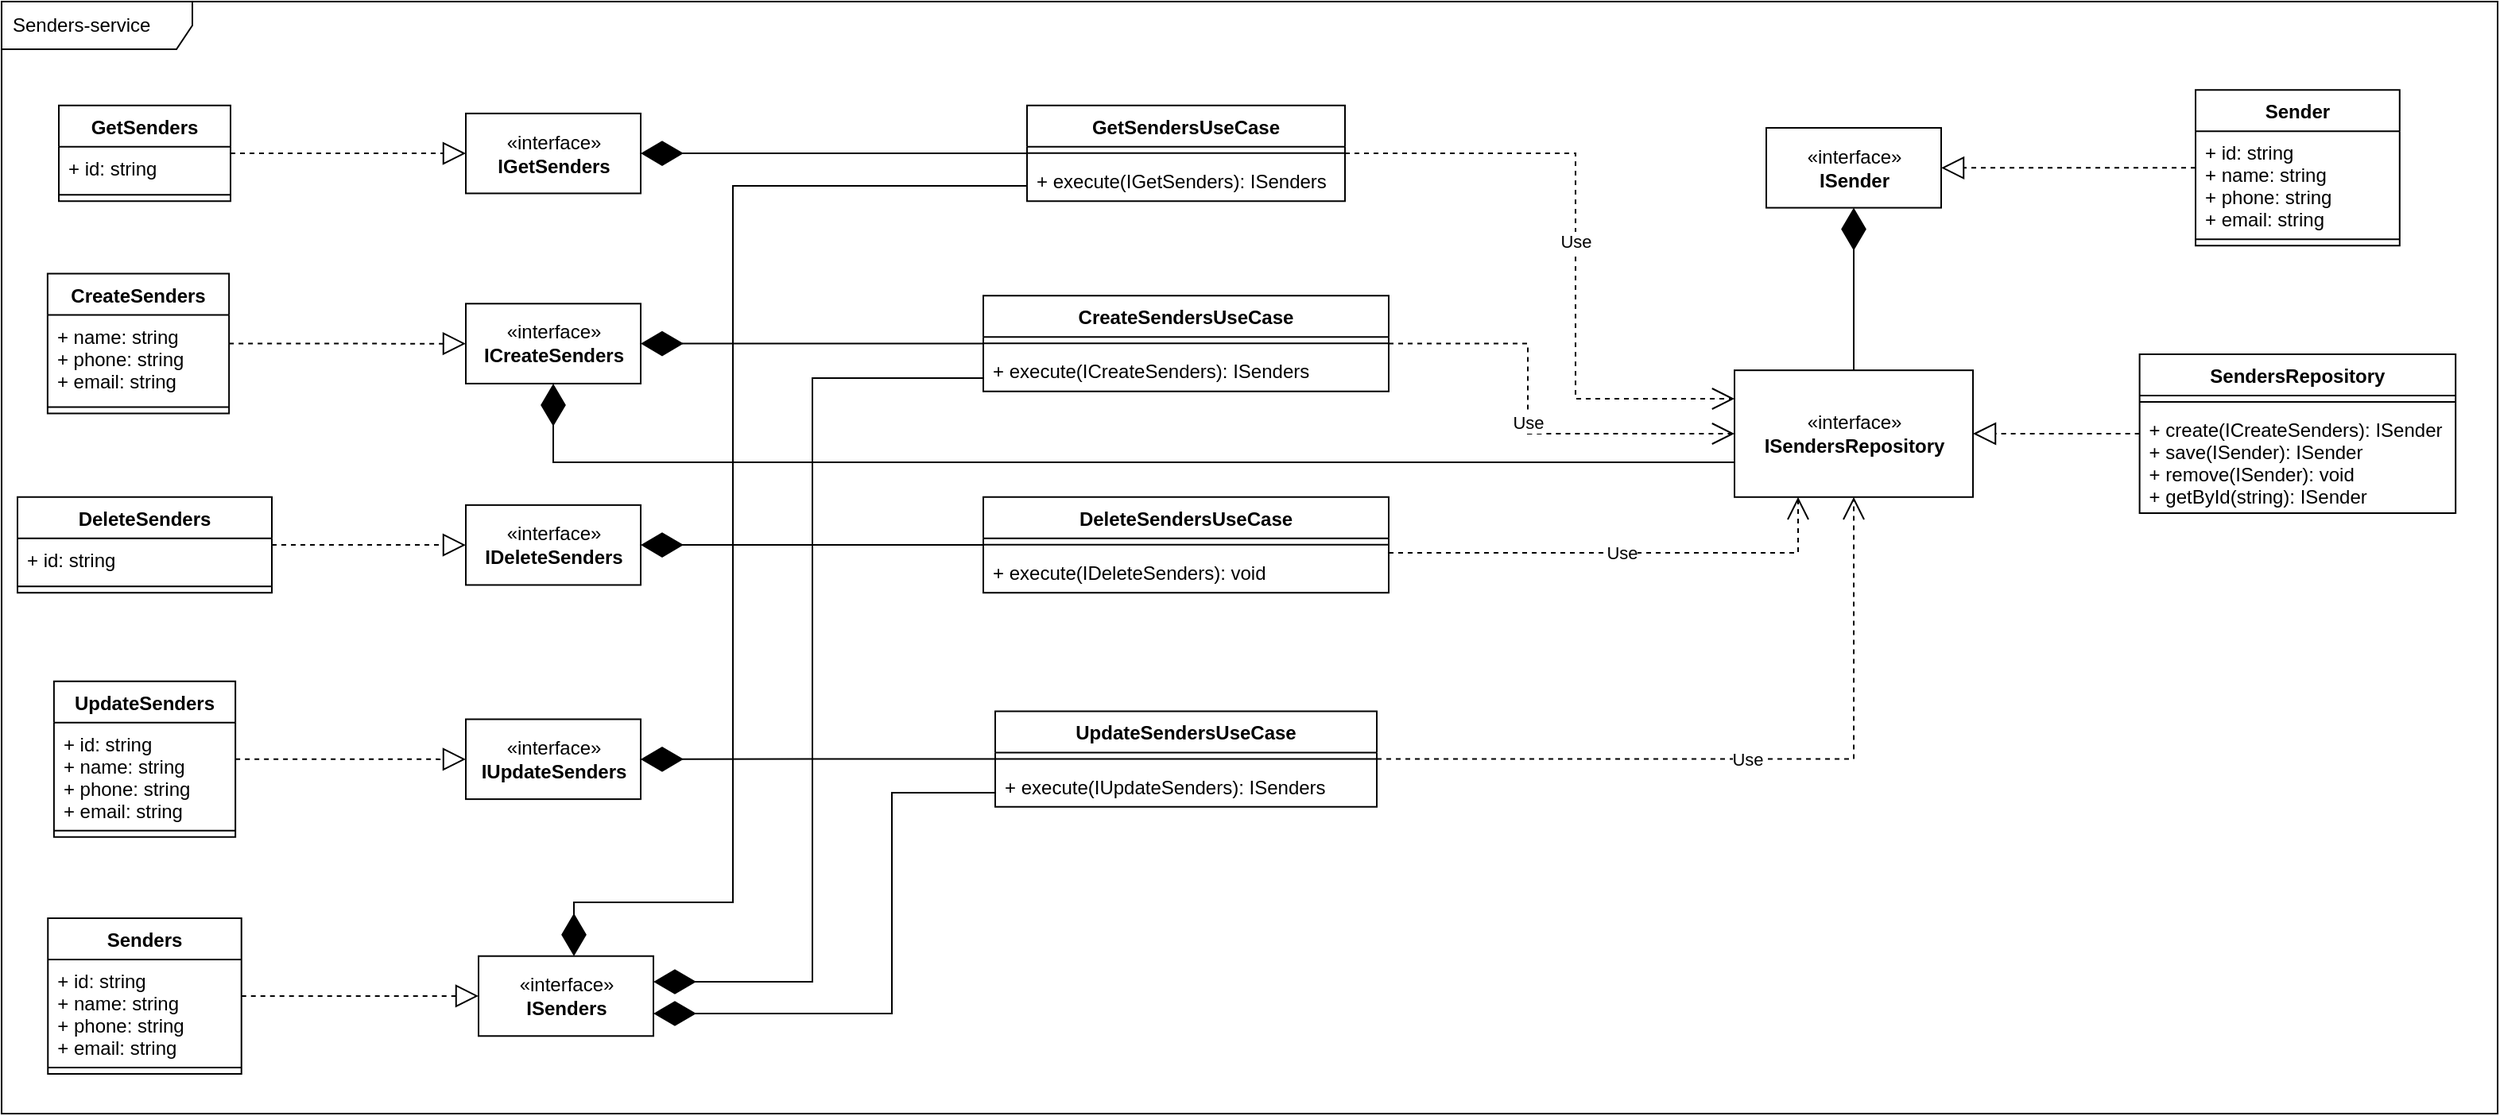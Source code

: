 <mxfile version="20.2.8" type="device"><diagram id="eLEELIiUkbKg7cV4aut8" name="Página-1"><mxGraphModel dx="8940" dy="6825" grid="1" gridSize="10" guides="1" tooltips="1" connect="1" arrows="1" fold="1" page="1" pageScale="1" pageWidth="827" pageHeight="1169" math="0" shadow="0"><root><mxCell id="0"/><mxCell id="1" parent="0"/><mxCell id="lJIRZ4InfusxZ4mQPKjS-1" value="Senders-service" style="shape=umlFrame;whiteSpace=wrap;html=1;width=120;height=30;boundedLbl=1;verticalAlign=middle;align=left;spacingLeft=5;" parent="1" vertex="1"><mxGeometry x="-6550" y="-5660" width="1570" height="700" as="geometry"/></mxCell><mxCell id="lJIRZ4InfusxZ4mQPKjS-2" value="«interface»&lt;br&gt;&lt;b&gt;IGetSenders&lt;br&gt;&lt;/b&gt;" style="html=1;" parent="1" vertex="1"><mxGeometry x="-6258" y="-5589.575" width="110" height="50.307" as="geometry"/></mxCell><mxCell id="lJIRZ4InfusxZ4mQPKjS-3" value="«interface»&lt;br&gt;&lt;b&gt;ICreateSenders&lt;br&gt;&lt;/b&gt;" style="html=1;" parent="1" vertex="1"><mxGeometry x="-6258" y="-5469.845" width="110" height="50.307" as="geometry"/></mxCell><mxCell id="lJIRZ4InfusxZ4mQPKjS-4" value="«interface»&lt;br&gt;&lt;b&gt;IDeleteSenders&lt;br&gt;&lt;/b&gt;" style="html=1;" parent="1" vertex="1"><mxGeometry x="-6258" y="-5343.071" width="110" height="50.307" as="geometry"/></mxCell><mxCell id="lJIRZ4InfusxZ4mQPKjS-5" value="«interface»&lt;br&gt;&lt;b&gt;IUpdateSenders&lt;/b&gt;" style="html=1;" parent="1" vertex="1"><mxGeometry x="-6258" y="-5208.248" width="110" height="50.307" as="geometry"/></mxCell><mxCell id="lJIRZ4InfusxZ4mQPKjS-9" value="GetSendersUseCase" style="swimlane;fontStyle=1;align=center;verticalAlign=top;childLayout=stackLayout;horizontal=1;startSize=26;horizontalStack=0;resizeParent=1;resizeParentMax=0;resizeLast=0;collapsible=1;marginBottom=0;" parent="1" vertex="1"><mxGeometry x="-5905" y="-5594.606" width="200" height="60.209" as="geometry"/></mxCell><mxCell id="lJIRZ4InfusxZ4mQPKjS-10" value="" style="line;strokeWidth=1;fillColor=none;align=left;verticalAlign=middle;spacingTop=-1;spacingLeft=3;spacingRight=3;rotatable=0;labelPosition=right;points=[];portConstraint=eastwest;" parent="lJIRZ4InfusxZ4mQPKjS-9" vertex="1"><mxGeometry y="26" width="200" height="8.049" as="geometry"/></mxCell><mxCell id="lJIRZ4InfusxZ4mQPKjS-11" value="+ execute(IGetSenders): ISenders" style="text;strokeColor=none;fillColor=none;align=left;verticalAlign=top;spacingLeft=4;spacingRight=4;overflow=hidden;rotatable=0;points=[[0,0.5],[1,0.5]];portConstraint=eastwest;" parent="lJIRZ4InfusxZ4mQPKjS-9" vertex="1"><mxGeometry y="34.049" width="200" height="26.16" as="geometry"/></mxCell><mxCell id="lJIRZ4InfusxZ4mQPKjS-12" value="" style="endArrow=diamondThin;endFill=1;endSize=24;html=1;rounded=0;edgeStyle=orthogonalEdgeStyle;" parent="1" source="lJIRZ4InfusxZ4mQPKjS-9" target="lJIRZ4InfusxZ4mQPKjS-2" edge="1"><mxGeometry width="160" relative="1" as="geometry"><mxPoint x="-6114" y="-5519.146" as="sourcePoint"/><mxPoint x="-5954" y="-5519.146" as="targetPoint"/></mxGeometry></mxCell><mxCell id="lJIRZ4InfusxZ4mQPKjS-13" value="GetSenders" style="swimlane;fontStyle=1;align=center;verticalAlign=top;childLayout=stackLayout;horizontal=1;startSize=26;horizontalStack=0;resizeParent=1;resizeParentMax=0;resizeLast=0;collapsible=1;marginBottom=0;" parent="1" vertex="1"><mxGeometry x="-6514" y="-5594.606" width="108" height="60.209" as="geometry"/></mxCell><mxCell id="lJIRZ4InfusxZ4mQPKjS-14" value="+ id: string" style="text;strokeColor=none;fillColor=none;align=left;verticalAlign=top;spacingLeft=4;spacingRight=4;overflow=hidden;rotatable=0;points=[[0,0.5],[1,0.5]];portConstraint=eastwest;" parent="lJIRZ4InfusxZ4mQPKjS-13" vertex="1"><mxGeometry y="26" width="108" height="26.16" as="geometry"/></mxCell><mxCell id="lJIRZ4InfusxZ4mQPKjS-15" value="" style="line;strokeWidth=1;fillColor=none;align=left;verticalAlign=middle;spacingTop=-1;spacingLeft=3;spacingRight=3;rotatable=0;labelPosition=right;points=[];portConstraint=eastwest;" parent="lJIRZ4InfusxZ4mQPKjS-13" vertex="1"><mxGeometry y="52.16" width="108" height="8.049" as="geometry"/></mxCell><mxCell id="lJIRZ4InfusxZ4mQPKjS-16" value="" style="endArrow=block;dashed=1;endFill=0;endSize=12;html=1;rounded=0;edgeStyle=orthogonalEdgeStyle;" parent="1" source="lJIRZ4InfusxZ4mQPKjS-13" target="lJIRZ4InfusxZ4mQPKjS-2" edge="1"><mxGeometry width="160" relative="1" as="geometry"><mxPoint x="-6414" y="-5509.084" as="sourcePoint"/><mxPoint x="-6254" y="-5509.084" as="targetPoint"/></mxGeometry></mxCell><mxCell id="lJIRZ4InfusxZ4mQPKjS-17" value="CreateSendersUseCase" style="swimlane;fontStyle=1;align=center;verticalAlign=top;childLayout=stackLayout;horizontal=1;startSize=26;horizontalStack=0;resizeParent=1;resizeParentMax=0;resizeLast=0;collapsible=1;marginBottom=0;" parent="1" vertex="1"><mxGeometry x="-5932.5" y="-5474.875" width="255" height="60.209" as="geometry"/></mxCell><mxCell id="lJIRZ4InfusxZ4mQPKjS-18" value="" style="line;strokeWidth=1;fillColor=none;align=left;verticalAlign=middle;spacingTop=-1;spacingLeft=3;spacingRight=3;rotatable=0;labelPosition=right;points=[];portConstraint=eastwest;" parent="lJIRZ4InfusxZ4mQPKjS-17" vertex="1"><mxGeometry y="26" width="255" height="8.049" as="geometry"/></mxCell><mxCell id="lJIRZ4InfusxZ4mQPKjS-19" value="+ execute(ICreateSenders): ISenders" style="text;strokeColor=none;fillColor=none;align=left;verticalAlign=top;spacingLeft=4;spacingRight=4;overflow=hidden;rotatable=0;points=[[0,0.5],[1,0.5]];portConstraint=eastwest;" parent="lJIRZ4InfusxZ4mQPKjS-17" vertex="1"><mxGeometry y="34.049" width="255" height="26.16" as="geometry"/></mxCell><mxCell id="lJIRZ4InfusxZ4mQPKjS-20" value="" style="endArrow=diamondThin;endFill=1;endSize=24;html=1;rounded=0;edgeStyle=elbowEdgeStyle;" parent="1" source="lJIRZ4InfusxZ4mQPKjS-17" target="lJIRZ4InfusxZ4mQPKjS-3" edge="1"><mxGeometry width="160" relative="1" as="geometry"><mxPoint x="-6134" y="-5418.532" as="sourcePoint"/><mxPoint x="-5974" y="-5418.532" as="targetPoint"/></mxGeometry></mxCell><mxCell id="lJIRZ4InfusxZ4mQPKjS-21" value="" style="endArrow=block;dashed=1;endFill=0;endSize=12;html=1;rounded=0;edgeStyle=orthogonalEdgeStyle;" parent="1" source="lJIRZ4InfusxZ4mQPKjS-50" target="lJIRZ4InfusxZ4mQPKjS-3" edge="1"><mxGeometry width="160" relative="1" as="geometry"><mxPoint x="-6400" y="-5444.833" as="sourcePoint"/><mxPoint x="-6224" y="-5438.654" as="targetPoint"/></mxGeometry></mxCell><mxCell id="lJIRZ4InfusxZ4mQPKjS-22" value="DeleteSenders" style="swimlane;fontStyle=1;align=center;verticalAlign=top;childLayout=stackLayout;horizontal=1;startSize=26;horizontalStack=0;resizeParent=1;resizeParentMax=0;resizeLast=0;collapsible=1;marginBottom=0;" parent="1" vertex="1"><mxGeometry x="-6540" y="-5348.102" width="160" height="60.209" as="geometry"/></mxCell><mxCell id="lJIRZ4InfusxZ4mQPKjS-23" value="+ id: string" style="text;strokeColor=none;fillColor=none;align=left;verticalAlign=top;spacingLeft=4;spacingRight=4;overflow=hidden;rotatable=0;points=[[0,0.5],[1,0.5]];portConstraint=eastwest;" parent="lJIRZ4InfusxZ4mQPKjS-22" vertex="1"><mxGeometry y="26" width="160" height="26.16" as="geometry"/></mxCell><mxCell id="lJIRZ4InfusxZ4mQPKjS-24" value="" style="line;strokeWidth=1;fillColor=none;align=left;verticalAlign=middle;spacingTop=-1;spacingLeft=3;spacingRight=3;rotatable=0;labelPosition=right;points=[];portConstraint=eastwest;" parent="lJIRZ4InfusxZ4mQPKjS-22" vertex="1"><mxGeometry y="52.16" width="160" height="8.049" as="geometry"/></mxCell><mxCell id="lJIRZ4InfusxZ4mQPKjS-25" value="" style="endArrow=block;dashed=1;endFill=0;endSize=12;html=1;rounded=0;" parent="1" source="lJIRZ4InfusxZ4mQPKjS-22" target="lJIRZ4InfusxZ4mQPKjS-4" edge="1"><mxGeometry width="160" relative="1" as="geometry"><mxPoint x="-6424" y="-5217.304" as="sourcePoint"/><mxPoint x="-6264" y="-5217.304" as="targetPoint"/></mxGeometry></mxCell><mxCell id="lJIRZ4InfusxZ4mQPKjS-26" value="DeleteSendersUseCase" style="swimlane;fontStyle=1;align=center;verticalAlign=top;childLayout=stackLayout;horizontal=1;startSize=26;horizontalStack=0;resizeParent=1;resizeParentMax=0;resizeLast=0;collapsible=1;marginBottom=0;" parent="1" vertex="1"><mxGeometry x="-5932.5" y="-5348.102" width="255" height="60.209" as="geometry"/></mxCell><mxCell id="lJIRZ4InfusxZ4mQPKjS-27" value="" style="line;strokeWidth=1;fillColor=none;align=left;verticalAlign=middle;spacingTop=-1;spacingLeft=3;spacingRight=3;rotatable=0;labelPosition=right;points=[];portConstraint=eastwest;" parent="lJIRZ4InfusxZ4mQPKjS-26" vertex="1"><mxGeometry y="26" width="255" height="8.049" as="geometry"/></mxCell><mxCell id="lJIRZ4InfusxZ4mQPKjS-28" value="+ execute(IDeleteSenders): void" style="text;strokeColor=none;fillColor=none;align=left;verticalAlign=top;spacingLeft=4;spacingRight=4;overflow=hidden;rotatable=0;points=[[0,0.5],[1,0.5]];portConstraint=eastwest;" parent="lJIRZ4InfusxZ4mQPKjS-26" vertex="1"><mxGeometry y="34.049" width="255" height="26.16" as="geometry"/></mxCell><mxCell id="lJIRZ4InfusxZ4mQPKjS-29" value="" style="endArrow=diamondThin;endFill=1;endSize=24;html=1;rounded=0;edgeStyle=orthogonalEdgeStyle;" parent="1" source="lJIRZ4InfusxZ4mQPKjS-26" target="lJIRZ4InfusxZ4mQPKjS-4" edge="1"><mxGeometry width="160" relative="1" as="geometry"><mxPoint x="-6164" y="-5227.365" as="sourcePoint"/><mxPoint x="-6004" y="-5227.365" as="targetPoint"/></mxGeometry></mxCell><mxCell id="lJIRZ4InfusxZ4mQPKjS-30" value="" style="endArrow=block;dashed=1;endFill=0;endSize=12;html=1;rounded=0;edgeStyle=orthogonalEdgeStyle;" parent="1" source="lJIRZ4InfusxZ4mQPKjS-53" target="lJIRZ4InfusxZ4mQPKjS-5" edge="1"><mxGeometry width="160" relative="1" as="geometry"><mxPoint x="-6400" y="-5183.167" as="sourcePoint"/><mxPoint x="-6234" y="-5197.181" as="targetPoint"/></mxGeometry></mxCell><mxCell id="lJIRZ4InfusxZ4mQPKjS-31" value="UpdateSendersUseCase" style="swimlane;fontStyle=1;align=center;verticalAlign=top;childLayout=stackLayout;horizontal=1;startSize=26;horizontalStack=0;resizeParent=1;resizeParentMax=0;resizeLast=0;collapsible=1;marginBottom=0;" parent="1" vertex="1"><mxGeometry x="-5925" y="-5213.279" width="240" height="60.209" as="geometry"/></mxCell><mxCell id="lJIRZ4InfusxZ4mQPKjS-32" value="" style="line;strokeWidth=1;fillColor=none;align=left;verticalAlign=middle;spacingTop=-1;spacingLeft=3;spacingRight=3;rotatable=0;labelPosition=right;points=[];portConstraint=eastwest;" parent="lJIRZ4InfusxZ4mQPKjS-31" vertex="1"><mxGeometry y="26" width="240" height="8.049" as="geometry"/></mxCell><mxCell id="lJIRZ4InfusxZ4mQPKjS-33" value="+ execute(IUpdateSenders): ISenders" style="text;strokeColor=none;fillColor=none;align=left;verticalAlign=top;spacingLeft=4;spacingRight=4;overflow=hidden;rotatable=0;points=[[0,0.5],[1,0.5]];portConstraint=eastwest;" parent="lJIRZ4InfusxZ4mQPKjS-31" vertex="1"><mxGeometry y="34.049" width="240" height="26.16" as="geometry"/></mxCell><mxCell id="lJIRZ4InfusxZ4mQPKjS-34" value="" style="endArrow=diamondThin;endFill=1;endSize=24;html=1;rounded=0;edgeStyle=orthogonalEdgeStyle;" parent="1" source="lJIRZ4InfusxZ4mQPKjS-31" target="lJIRZ4InfusxZ4mQPKjS-5" edge="1"><mxGeometry width="160" relative="1" as="geometry"><mxPoint x="-6074" y="-5106.628" as="sourcePoint"/><mxPoint x="-5914" y="-5106.628" as="targetPoint"/></mxGeometry></mxCell><mxCell id="lJIRZ4InfusxZ4mQPKjS-35" value="«interface»&lt;br&gt;&lt;b&gt;ISenders&lt;/b&gt;" style="html=1;" parent="1" vertex="1"><mxGeometry x="-6250" y="-5059.153" width="110" height="50.307" as="geometry"/></mxCell><mxCell id="lJIRZ4InfusxZ4mQPKjS-37" value="" style="endArrow=diamondThin;endFill=1;endSize=24;html=1;rounded=0;edgeStyle=orthogonalEdgeStyle;" parent="1" source="lJIRZ4InfusxZ4mQPKjS-9" target="lJIRZ4InfusxZ4mQPKjS-35" edge="1"><mxGeometry width="160" relative="1" as="geometry"><mxPoint x="-5860" y="-4819.878" as="sourcePoint"/><mxPoint x="-5700" y="-4819.878" as="targetPoint"/><Array as="points"><mxPoint x="-6090" y="-5544"/><mxPoint x="-6090" y="-5093"/><mxPoint x="-6190" y="-5093"/></Array></mxGeometry></mxCell><mxCell id="lJIRZ4InfusxZ4mQPKjS-38" value="" style="endArrow=diamondThin;endFill=1;endSize=24;html=1;rounded=0;edgeStyle=orthogonalEdgeStyle;" parent="1" source="lJIRZ4InfusxZ4mQPKjS-17" target="lJIRZ4InfusxZ4mQPKjS-35" edge="1"><mxGeometry width="160" relative="1" as="geometry"><mxPoint x="-6090" y="-4829.939" as="sourcePoint"/><mxPoint x="-5930" y="-4829.939" as="targetPoint"/><Array as="points"><mxPoint x="-6040" y="-5423"/><mxPoint x="-6040" y="-5043"/></Array></mxGeometry></mxCell><mxCell id="lJIRZ4InfusxZ4mQPKjS-39" value="" style="endArrow=diamondThin;endFill=1;endSize=24;html=1;rounded=0;edgeStyle=orthogonalEdgeStyle;" parent="1" source="lJIRZ4InfusxZ4mQPKjS-31" target="lJIRZ4InfusxZ4mQPKjS-35" edge="1"><mxGeometry width="160" relative="1" as="geometry"><mxPoint x="-5970" y="-4860.124" as="sourcePoint"/><mxPoint x="-5810" y="-4860.124" as="targetPoint"/><Array as="points"><mxPoint x="-5990" y="-5162"/><mxPoint x="-5990" y="-5023"/></Array></mxGeometry></mxCell><mxCell id="lJIRZ4InfusxZ4mQPKjS-40" value="«interface»&lt;br&gt;&lt;b&gt;ISendersRepository&lt;br&gt;&lt;/b&gt;" style="html=1;" parent="1" vertex="1"><mxGeometry x="-5460" y="-5427.91" width="150" height="79.81" as="geometry"/></mxCell><mxCell id="lJIRZ4InfusxZ4mQPKjS-41" value="«interface»&lt;br&gt;&lt;b&gt;ISender&lt;br&gt;&lt;/b&gt;" style="html=1;" parent="1" vertex="1"><mxGeometry x="-5440" y="-5580.52" width="110" height="50.307" as="geometry"/></mxCell><mxCell id="lJIRZ4InfusxZ4mQPKjS-42" value="" style="endArrow=diamondThin;endFill=1;endSize=24;html=1;rounded=0;edgeStyle=orthogonalEdgeStyle;" parent="1" source="lJIRZ4InfusxZ4mQPKjS-40" target="lJIRZ4InfusxZ4mQPKjS-41" edge="1"><mxGeometry width="160" relative="1" as="geometry"><mxPoint x="-5450" y="-5290.752" as="sourcePoint"/><mxPoint x="-5290" y="-5290.752" as="targetPoint"/></mxGeometry></mxCell><mxCell id="lJIRZ4InfusxZ4mQPKjS-43" value="" style="endArrow=block;dashed=1;endFill=0;endSize=12;html=1;rounded=0;edgeStyle=orthogonalEdgeStyle;" parent="1" source="lJIRZ4InfusxZ4mQPKjS-60" target="lJIRZ4InfusxZ4mQPKjS-41" edge="1"><mxGeometry width="160" relative="1" as="geometry"><mxPoint x="-5180" y="-5555.5" as="sourcePoint"/><mxPoint x="-5350" y="-5359.169" as="targetPoint"/></mxGeometry></mxCell><mxCell id="lJIRZ4InfusxZ4mQPKjS-44" value="" style="endArrow=block;dashed=1;endFill=0;endSize=12;html=1;rounded=0;edgeStyle=orthogonalEdgeStyle;" parent="1" source="lJIRZ4InfusxZ4mQPKjS-63" target="lJIRZ4InfusxZ4mQPKjS-40" edge="1"><mxGeometry width="160" relative="1" as="geometry"><mxPoint x="-5222.5" y="-5388.009" as="sourcePoint"/><mxPoint x="-5280" y="-5272.641" as="targetPoint"/></mxGeometry></mxCell><mxCell id="lJIRZ4InfusxZ4mQPKjS-45" value="Use" style="endArrow=open;endSize=12;dashed=1;html=1;rounded=0;edgeStyle=orthogonalEdgeStyle;" parent="1" source="lJIRZ4InfusxZ4mQPKjS-31" target="lJIRZ4InfusxZ4mQPKjS-40" edge="1"><mxGeometry width="160" relative="1" as="geometry"><mxPoint x="-5530" y="-5161.966" as="sourcePoint"/><mxPoint x="-5370" y="-5161.966" as="targetPoint"/><Array as="points"><mxPoint x="-5385" y="-5183"/></Array></mxGeometry></mxCell><mxCell id="lJIRZ4InfusxZ4mQPKjS-46" value="Use" style="endArrow=open;endSize=12;dashed=1;html=1;rounded=0;edgeStyle=orthogonalEdgeStyle;" parent="1" source="lJIRZ4InfusxZ4mQPKjS-26" target="lJIRZ4InfusxZ4mQPKjS-40" edge="1"><mxGeometry width="160" relative="1" as="geometry"><mxPoint x="-5660" y="-5383.317" as="sourcePoint"/><mxPoint x="-5540" y="-5322.948" as="targetPoint"/><Array as="points"><mxPoint x="-5420" y="-5313"/></Array></mxGeometry></mxCell><mxCell id="lJIRZ4InfusxZ4mQPKjS-47" value="Use" style="endArrow=open;endSize=12;dashed=1;html=1;rounded=0;edgeStyle=orthogonalEdgeStyle;" parent="1" source="lJIRZ4InfusxZ4mQPKjS-17" target="lJIRZ4InfusxZ4mQPKjS-40" edge="1"><mxGeometry width="160" relative="1" as="geometry"><mxPoint x="-5610" y="-5443.685" as="sourcePoint"/><mxPoint x="-5450" y="-5443.685" as="targetPoint"/><Array as="points"><mxPoint x="-5590" y="-5445"/><mxPoint x="-5590" y="-5388"/></Array></mxGeometry></mxCell><mxCell id="lJIRZ4InfusxZ4mQPKjS-48" value="Use" style="endArrow=open;endSize=12;dashed=1;html=1;rounded=0;edgeStyle=orthogonalEdgeStyle;" parent="1" source="lJIRZ4InfusxZ4mQPKjS-9" target="lJIRZ4InfusxZ4mQPKjS-40" edge="1"><mxGeometry width="160" relative="1" as="geometry"><mxPoint x="-5660" y="-5514.115" as="sourcePoint"/><mxPoint x="-5500" y="-5514.115" as="targetPoint"/><Array as="points"><mxPoint x="-5560" y="-5564"/><mxPoint x="-5560" y="-5410"/></Array></mxGeometry></mxCell><mxCell id="lJIRZ4InfusxZ4mQPKjS-50" value="CreateSenders" style="swimlane;fontStyle=1;align=center;verticalAlign=top;childLayout=stackLayout;horizontal=1;startSize=26;horizontalStack=0;resizeParent=1;resizeParentMax=0;resizeLast=0;collapsible=1;marginBottom=0;" parent="1" vertex="1"><mxGeometry x="-6521.058" y="-5488.69" width="114.126" height="88" as="geometry"/></mxCell><mxCell id="lJIRZ4InfusxZ4mQPKjS-51" value="+ name: string&#10;+ phone: string&#10;+ email: string" style="text;strokeColor=none;fillColor=none;align=left;verticalAlign=top;spacingLeft=4;spacingRight=4;overflow=hidden;rotatable=0;points=[[0,0.5],[1,0.5]];portConstraint=eastwest;" parent="lJIRZ4InfusxZ4mQPKjS-50" vertex="1"><mxGeometry y="26" width="114.126" height="54" as="geometry"/></mxCell><mxCell id="lJIRZ4InfusxZ4mQPKjS-52" value="" style="line;strokeWidth=1;fillColor=none;align=left;verticalAlign=middle;spacingTop=-1;spacingLeft=3;spacingRight=3;rotatable=0;labelPosition=right;points=[];portConstraint=eastwest;" parent="lJIRZ4InfusxZ4mQPKjS-50" vertex="1"><mxGeometry y="80" width="114.126" height="8" as="geometry"/></mxCell><mxCell id="lJIRZ4InfusxZ4mQPKjS-53" value="UpdateSenders" style="swimlane;fontStyle=1;align=center;verticalAlign=top;childLayout=stackLayout;horizontal=1;startSize=26;horizontalStack=0;resizeParent=1;resizeParentMax=0;resizeLast=0;collapsible=1;marginBottom=0;" parent="1" vertex="1"><mxGeometry x="-6517.06" y="-5232.09" width="114.126" height="98" as="geometry"/></mxCell><mxCell id="lJIRZ4InfusxZ4mQPKjS-54" value="+ id: string&#10;+ name: string&#10;+ phone: string&#10;+ email: string&#10;" style="text;strokeColor=none;fillColor=none;align=left;verticalAlign=top;spacingLeft=4;spacingRight=4;overflow=hidden;rotatable=0;points=[[0,0.5],[1,0.5]];portConstraint=eastwest;" parent="lJIRZ4InfusxZ4mQPKjS-53" vertex="1"><mxGeometry y="26" width="114.126" height="64" as="geometry"/></mxCell><mxCell id="lJIRZ4InfusxZ4mQPKjS-55" value="" style="line;strokeWidth=1;fillColor=none;align=left;verticalAlign=middle;spacingTop=-1;spacingLeft=3;spacingRight=3;rotatable=0;labelPosition=right;points=[];portConstraint=eastwest;" parent="lJIRZ4InfusxZ4mQPKjS-53" vertex="1"><mxGeometry y="90" width="114.126" height="8" as="geometry"/></mxCell><mxCell id="lJIRZ4InfusxZ4mQPKjS-56" value="Senders" style="swimlane;fontStyle=1;align=center;verticalAlign=top;childLayout=stackLayout;horizontal=1;startSize=26;horizontalStack=0;resizeParent=1;resizeParentMax=0;resizeLast=0;collapsible=1;marginBottom=0;" parent="1" vertex="1"><mxGeometry x="-6520.867" y="-5083" width="121.734" height="98" as="geometry"/></mxCell><mxCell id="lJIRZ4InfusxZ4mQPKjS-57" value="+ id: string&#10;+ name: string&#10;+ phone: string&#10;+ email: string&#10;&#10;" style="text;strokeColor=none;fillColor=none;align=left;verticalAlign=top;spacingLeft=4;spacingRight=4;overflow=hidden;rotatable=0;points=[[0,0.5],[1,0.5]];portConstraint=eastwest;" parent="lJIRZ4InfusxZ4mQPKjS-56" vertex="1"><mxGeometry y="26" width="121.734" height="64" as="geometry"/></mxCell><mxCell id="lJIRZ4InfusxZ4mQPKjS-58" value="" style="line;strokeWidth=1;fillColor=none;align=left;verticalAlign=middle;spacingTop=-1;spacingLeft=3;spacingRight=3;rotatable=0;labelPosition=right;points=[];portConstraint=eastwest;" parent="lJIRZ4InfusxZ4mQPKjS-56" vertex="1"><mxGeometry y="90" width="121.734" height="8" as="geometry"/></mxCell><mxCell id="lJIRZ4InfusxZ4mQPKjS-59" value="" style="endArrow=block;dashed=1;endFill=0;endSize=12;html=1;rounded=0;edgeStyle=orthogonalEdgeStyle;" parent="1" source="lJIRZ4InfusxZ4mQPKjS-56" target="lJIRZ4InfusxZ4mQPKjS-35" edge="1"><mxGeometry width="160" relative="1" as="geometry"><mxPoint x="-6410" y="-4861.21" as="sourcePoint"/><mxPoint x="-6224" y="-4744.418" as="targetPoint"/></mxGeometry></mxCell><mxCell id="lJIRZ4InfusxZ4mQPKjS-60" value="Sender" style="swimlane;fontStyle=1;align=center;verticalAlign=top;childLayout=stackLayout;horizontal=1;startSize=26;horizontalStack=0;resizeParent=1;resizeParentMax=0;resizeLast=0;collapsible=1;marginBottom=0;" parent="1" vertex="1"><mxGeometry x="-5169.996" y="-5604.37" width="128.392" height="98" as="geometry"/></mxCell><mxCell id="lJIRZ4InfusxZ4mQPKjS-61" value="+ id: string&#10;+ name: string&#10;+ phone: string&#10;+ email: string" style="text;strokeColor=none;fillColor=none;align=left;verticalAlign=top;spacingLeft=4;spacingRight=4;overflow=hidden;rotatable=0;points=[[0,0.5],[1,0.5]];portConstraint=eastwest;" parent="lJIRZ4InfusxZ4mQPKjS-60" vertex="1"><mxGeometry y="26" width="128.392" height="64" as="geometry"/></mxCell><mxCell id="lJIRZ4InfusxZ4mQPKjS-62" value="" style="line;strokeWidth=1;fillColor=none;align=left;verticalAlign=middle;spacingTop=-1;spacingLeft=3;spacingRight=3;rotatable=0;labelPosition=right;points=[];portConstraint=eastwest;" parent="lJIRZ4InfusxZ4mQPKjS-60" vertex="1"><mxGeometry y="90" width="128.392" height="8" as="geometry"/></mxCell><mxCell id="lJIRZ4InfusxZ4mQPKjS-63" value="SendersRepository" style="swimlane;fontStyle=1;align=center;verticalAlign=top;childLayout=stackLayout;horizontal=1;startSize=26;horizontalStack=0;resizeParent=1;resizeParentMax=0;resizeLast=0;collapsible=1;marginBottom=0;" parent="1" vertex="1"><mxGeometry x="-5205.19" y="-5438" width="198.77" height="100" as="geometry"/></mxCell><mxCell id="lJIRZ4InfusxZ4mQPKjS-64" value="" style="line;strokeWidth=1;fillColor=none;align=left;verticalAlign=middle;spacingTop=-1;spacingLeft=3;spacingRight=3;rotatable=0;labelPosition=right;points=[];portConstraint=eastwest;" parent="lJIRZ4InfusxZ4mQPKjS-63" vertex="1"><mxGeometry y="26" width="198.77" height="8" as="geometry"/></mxCell><mxCell id="lJIRZ4InfusxZ4mQPKjS-65" value="+ create(ICreateSenders): ISender&#10;+ save(ISender): ISender&#10;+ remove(ISender): void&#10;+ getById(string): ISender&#10;" style="text;strokeColor=none;fillColor=none;align=left;verticalAlign=top;spacingLeft=4;spacingRight=4;overflow=hidden;rotatable=0;points=[[0,0.5],[1,0.5]];portConstraint=eastwest;" parent="lJIRZ4InfusxZ4mQPKjS-63" vertex="1"><mxGeometry y="34" width="198.77" height="66" as="geometry"/></mxCell><mxCell id="G7o7v8Eov7nbYQfjHCk4-1" value="" style="endArrow=diamondThin;endFill=1;endSize=24;html=1;rounded=0;edgeStyle=orthogonalEdgeStyle;" edge="1" parent="1" source="lJIRZ4InfusxZ4mQPKjS-40" target="lJIRZ4InfusxZ4mQPKjS-3"><mxGeometry width="160" relative="1" as="geometry"><mxPoint x="-6270" y="-5380" as="sourcePoint"/><mxPoint x="-6110" y="-5380" as="targetPoint"/><Array as="points"><mxPoint x="-6203" y="-5370"/></Array></mxGeometry></mxCell></root></mxGraphModel></diagram></mxfile>